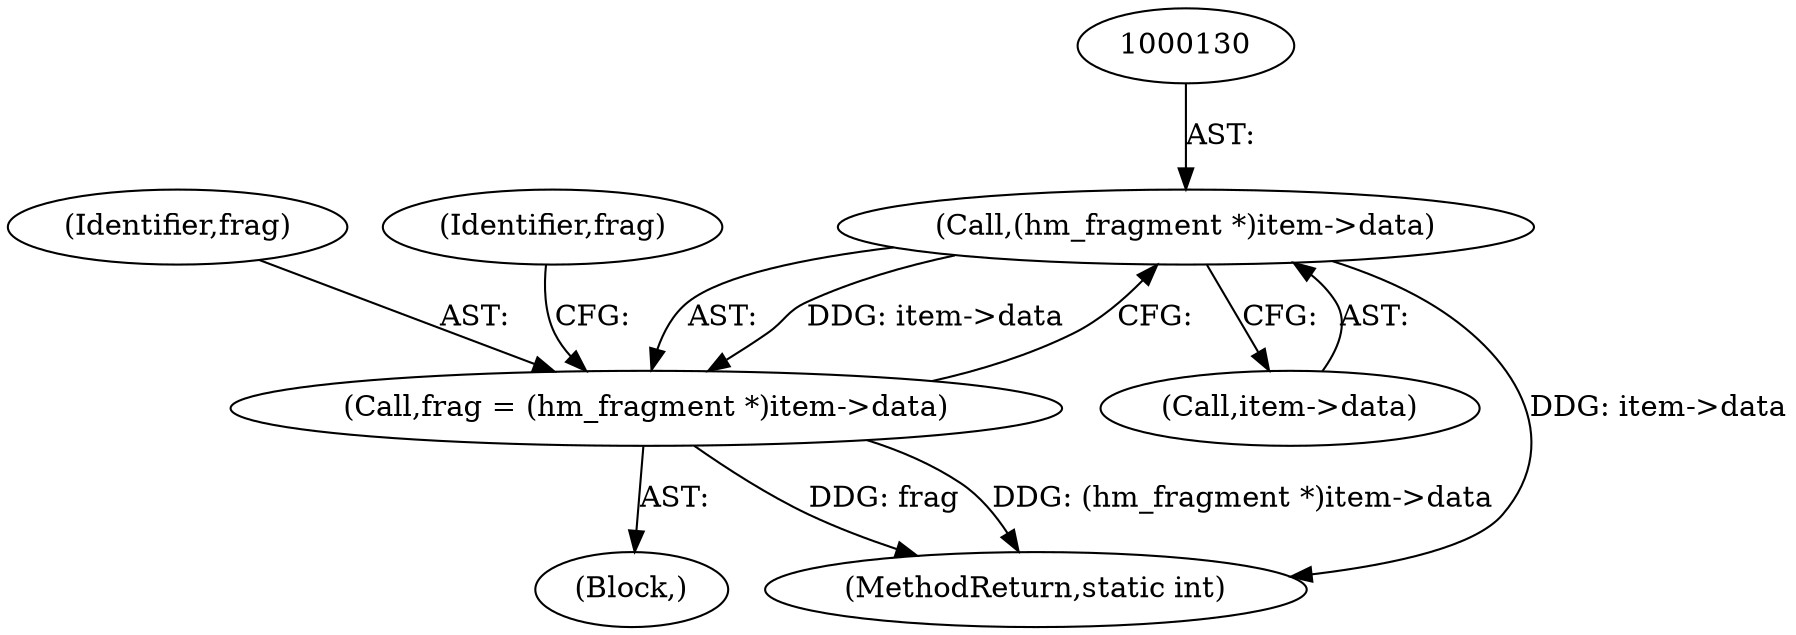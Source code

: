 digraph "1_openssl_f5c7f5dfbaf0d2f7d946d0fe86f08e6bcb36ed0d_1@pointer" {
"1000129" [label="(Call,(hm_fragment *)item->data)"];
"1000127" [label="(Call,frag = (hm_fragment *)item->data)"];
"1000131" [label="(Call,item->data)"];
"1000105" [label="(Block,)"];
"1000129" [label="(Call,(hm_fragment *)item->data)"];
"1000128" [label="(Identifier,frag)"];
"1000140" [label="(MethodReturn,static int)"];
"1000137" [label="(Identifier,frag)"];
"1000127" [label="(Call,frag = (hm_fragment *)item->data)"];
"1000129" -> "1000127"  [label="AST: "];
"1000129" -> "1000131"  [label="CFG: "];
"1000130" -> "1000129"  [label="AST: "];
"1000131" -> "1000129"  [label="AST: "];
"1000127" -> "1000129"  [label="CFG: "];
"1000129" -> "1000140"  [label="DDG: item->data"];
"1000129" -> "1000127"  [label="DDG: item->data"];
"1000127" -> "1000105"  [label="AST: "];
"1000128" -> "1000127"  [label="AST: "];
"1000137" -> "1000127"  [label="CFG: "];
"1000127" -> "1000140"  [label="DDG: frag"];
"1000127" -> "1000140"  [label="DDG: (hm_fragment *)item->data"];
}
